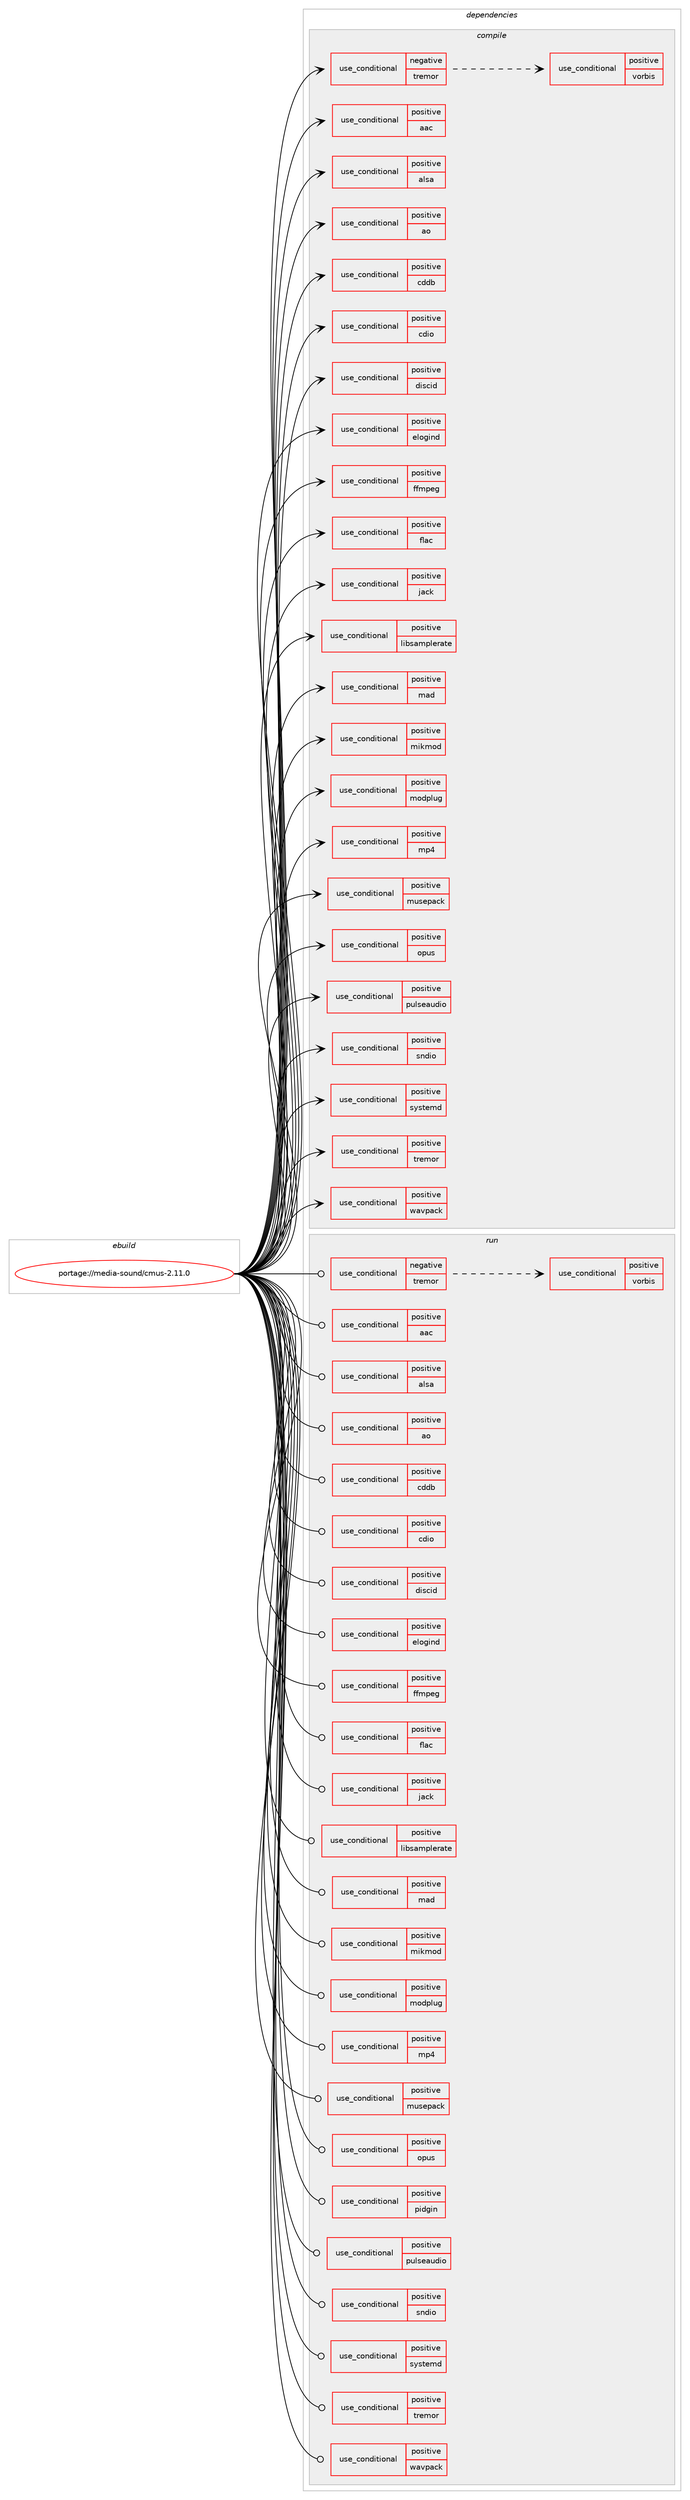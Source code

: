 digraph prolog {

# *************
# Graph options
# *************

newrank=true;
concentrate=true;
compound=true;
graph [rankdir=LR,fontname=Helvetica,fontsize=10,ranksep=1.5];#, ranksep=2.5, nodesep=0.2];
edge  [arrowhead=vee];
node  [fontname=Helvetica,fontsize=10];

# **********
# The ebuild
# **********

subgraph cluster_leftcol {
color=gray;
rank=same;
label=<<i>ebuild</i>>;
id [label="portage://media-sound/cmus-2.11.0", color=red, width=4, href="../media-sound/cmus-2.11.0.svg"];
}

# ****************
# The dependencies
# ****************

subgraph cluster_midcol {
color=gray;
label=<<i>dependencies</i>>;
subgraph cluster_compile {
fillcolor="#eeeeee";
style=filled;
label=<<i>compile</i>>;
subgraph cond77526 {
dependency162430 [label=<<TABLE BORDER="0" CELLBORDER="1" CELLSPACING="0" CELLPADDING="4"><TR><TD ROWSPAN="3" CELLPADDING="10">use_conditional</TD></TR><TR><TD>negative</TD></TR><TR><TD>tremor</TD></TR></TABLE>>, shape=none, color=red];
subgraph cond77527 {
dependency162431 [label=<<TABLE BORDER="0" CELLBORDER="1" CELLSPACING="0" CELLPADDING="4"><TR><TD ROWSPAN="3" CELLPADDING="10">use_conditional</TD></TR><TR><TD>positive</TD></TR><TR><TD>vorbis</TD></TR></TABLE>>, shape=none, color=red];
# *** BEGIN UNKNOWN DEPENDENCY TYPE (TODO) ***
# dependency162431 -> package_dependency(portage://media-sound/cmus-2.11.0,install,no,media-libs,libvorbis,none,[,,],[],[])
# *** END UNKNOWN DEPENDENCY TYPE (TODO) ***

}
dependency162430:e -> dependency162431:w [weight=20,style="dashed",arrowhead="vee"];
}
id:e -> dependency162430:w [weight=20,style="solid",arrowhead="vee"];
subgraph cond77528 {
dependency162432 [label=<<TABLE BORDER="0" CELLBORDER="1" CELLSPACING="0" CELLPADDING="4"><TR><TD ROWSPAN="3" CELLPADDING="10">use_conditional</TD></TR><TR><TD>positive</TD></TR><TR><TD>aac</TD></TR></TABLE>>, shape=none, color=red];
# *** BEGIN UNKNOWN DEPENDENCY TYPE (TODO) ***
# dependency162432 -> package_dependency(portage://media-sound/cmus-2.11.0,install,no,media-libs,faad2,none,[,,],[],[])
# *** END UNKNOWN DEPENDENCY TYPE (TODO) ***

}
id:e -> dependency162432:w [weight=20,style="solid",arrowhead="vee"];
subgraph cond77529 {
dependency162433 [label=<<TABLE BORDER="0" CELLBORDER="1" CELLSPACING="0" CELLPADDING="4"><TR><TD ROWSPAN="3" CELLPADDING="10">use_conditional</TD></TR><TR><TD>positive</TD></TR><TR><TD>alsa</TD></TR></TABLE>>, shape=none, color=red];
# *** BEGIN UNKNOWN DEPENDENCY TYPE (TODO) ***
# dependency162433 -> package_dependency(portage://media-sound/cmus-2.11.0,install,no,media-libs,alsa-lib,none,[,,],[],[])
# *** END UNKNOWN DEPENDENCY TYPE (TODO) ***

}
id:e -> dependency162433:w [weight=20,style="solid",arrowhead="vee"];
subgraph cond77530 {
dependency162434 [label=<<TABLE BORDER="0" CELLBORDER="1" CELLSPACING="0" CELLPADDING="4"><TR><TD ROWSPAN="3" CELLPADDING="10">use_conditional</TD></TR><TR><TD>positive</TD></TR><TR><TD>ao</TD></TR></TABLE>>, shape=none, color=red];
# *** BEGIN UNKNOWN DEPENDENCY TYPE (TODO) ***
# dependency162434 -> package_dependency(portage://media-sound/cmus-2.11.0,install,no,media-libs,libao,none,[,,],[],[])
# *** END UNKNOWN DEPENDENCY TYPE (TODO) ***

}
id:e -> dependency162434:w [weight=20,style="solid",arrowhead="vee"];
subgraph cond77531 {
dependency162435 [label=<<TABLE BORDER="0" CELLBORDER="1" CELLSPACING="0" CELLPADDING="4"><TR><TD ROWSPAN="3" CELLPADDING="10">use_conditional</TD></TR><TR><TD>positive</TD></TR><TR><TD>cddb</TD></TR></TABLE>>, shape=none, color=red];
# *** BEGIN UNKNOWN DEPENDENCY TYPE (TODO) ***
# dependency162435 -> package_dependency(portage://media-sound/cmus-2.11.0,install,no,media-libs,libcddb,none,[,,],[],[])
# *** END UNKNOWN DEPENDENCY TYPE (TODO) ***

}
id:e -> dependency162435:w [weight=20,style="solid",arrowhead="vee"];
subgraph cond77532 {
dependency162436 [label=<<TABLE BORDER="0" CELLBORDER="1" CELLSPACING="0" CELLPADDING="4"><TR><TD ROWSPAN="3" CELLPADDING="10">use_conditional</TD></TR><TR><TD>positive</TD></TR><TR><TD>cdio</TD></TR></TABLE>>, shape=none, color=red];
# *** BEGIN UNKNOWN DEPENDENCY TYPE (TODO) ***
# dependency162436 -> package_dependency(portage://media-sound/cmus-2.11.0,install,no,dev-libs,libcdio-paranoia,none,[,,],[],[])
# *** END UNKNOWN DEPENDENCY TYPE (TODO) ***

}
id:e -> dependency162436:w [weight=20,style="solid",arrowhead="vee"];
subgraph cond77533 {
dependency162437 [label=<<TABLE BORDER="0" CELLBORDER="1" CELLSPACING="0" CELLPADDING="4"><TR><TD ROWSPAN="3" CELLPADDING="10">use_conditional</TD></TR><TR><TD>positive</TD></TR><TR><TD>discid</TD></TR></TABLE>>, shape=none, color=red];
# *** BEGIN UNKNOWN DEPENDENCY TYPE (TODO) ***
# dependency162437 -> package_dependency(portage://media-sound/cmus-2.11.0,install,no,media-libs,libdiscid,none,[,,],[],[])
# *** END UNKNOWN DEPENDENCY TYPE (TODO) ***

}
id:e -> dependency162437:w [weight=20,style="solid",arrowhead="vee"];
subgraph cond77534 {
dependency162438 [label=<<TABLE BORDER="0" CELLBORDER="1" CELLSPACING="0" CELLPADDING="4"><TR><TD ROWSPAN="3" CELLPADDING="10">use_conditional</TD></TR><TR><TD>positive</TD></TR><TR><TD>elogind</TD></TR></TABLE>>, shape=none, color=red];
# *** BEGIN UNKNOWN DEPENDENCY TYPE (TODO) ***
# dependency162438 -> package_dependency(portage://media-sound/cmus-2.11.0,install,no,sys-auth,elogind,none,[,,],[],[])
# *** END UNKNOWN DEPENDENCY TYPE (TODO) ***

}
id:e -> dependency162438:w [weight=20,style="solid",arrowhead="vee"];
subgraph cond77535 {
dependency162439 [label=<<TABLE BORDER="0" CELLBORDER="1" CELLSPACING="0" CELLPADDING="4"><TR><TD ROWSPAN="3" CELLPADDING="10">use_conditional</TD></TR><TR><TD>positive</TD></TR><TR><TD>ffmpeg</TD></TR></TABLE>>, shape=none, color=red];
# *** BEGIN UNKNOWN DEPENDENCY TYPE (TODO) ***
# dependency162439 -> package_dependency(portage://media-sound/cmus-2.11.0,install,no,media-video,ffmpeg,none,[,,],any_same_slot,[])
# *** END UNKNOWN DEPENDENCY TYPE (TODO) ***

}
id:e -> dependency162439:w [weight=20,style="solid",arrowhead="vee"];
subgraph cond77536 {
dependency162440 [label=<<TABLE BORDER="0" CELLBORDER="1" CELLSPACING="0" CELLPADDING="4"><TR><TD ROWSPAN="3" CELLPADDING="10">use_conditional</TD></TR><TR><TD>positive</TD></TR><TR><TD>flac</TD></TR></TABLE>>, shape=none, color=red];
# *** BEGIN UNKNOWN DEPENDENCY TYPE (TODO) ***
# dependency162440 -> package_dependency(portage://media-sound/cmus-2.11.0,install,no,media-libs,flac,none,[,,],any_same_slot,[])
# *** END UNKNOWN DEPENDENCY TYPE (TODO) ***

}
id:e -> dependency162440:w [weight=20,style="solid",arrowhead="vee"];
subgraph cond77537 {
dependency162441 [label=<<TABLE BORDER="0" CELLBORDER="1" CELLSPACING="0" CELLPADDING="4"><TR><TD ROWSPAN="3" CELLPADDING="10">use_conditional</TD></TR><TR><TD>positive</TD></TR><TR><TD>jack</TD></TR></TABLE>>, shape=none, color=red];
# *** BEGIN UNKNOWN DEPENDENCY TYPE (TODO) ***
# dependency162441 -> package_dependency(portage://media-sound/cmus-2.11.0,install,no,virtual,jack,none,[,,],[],[])
# *** END UNKNOWN DEPENDENCY TYPE (TODO) ***

}
id:e -> dependency162441:w [weight=20,style="solid",arrowhead="vee"];
subgraph cond77538 {
dependency162442 [label=<<TABLE BORDER="0" CELLBORDER="1" CELLSPACING="0" CELLPADDING="4"><TR><TD ROWSPAN="3" CELLPADDING="10">use_conditional</TD></TR><TR><TD>positive</TD></TR><TR><TD>libsamplerate</TD></TR></TABLE>>, shape=none, color=red];
# *** BEGIN UNKNOWN DEPENDENCY TYPE (TODO) ***
# dependency162442 -> package_dependency(portage://media-sound/cmus-2.11.0,install,no,media-libs,libsamplerate,none,[,,],[],[])
# *** END UNKNOWN DEPENDENCY TYPE (TODO) ***

}
id:e -> dependency162442:w [weight=20,style="solid",arrowhead="vee"];
subgraph cond77539 {
dependency162443 [label=<<TABLE BORDER="0" CELLBORDER="1" CELLSPACING="0" CELLPADDING="4"><TR><TD ROWSPAN="3" CELLPADDING="10">use_conditional</TD></TR><TR><TD>positive</TD></TR><TR><TD>mad</TD></TR></TABLE>>, shape=none, color=red];
# *** BEGIN UNKNOWN DEPENDENCY TYPE (TODO) ***
# dependency162443 -> package_dependency(portage://media-sound/cmus-2.11.0,install,no,media-libs,libmad,none,[,,],[],[])
# *** END UNKNOWN DEPENDENCY TYPE (TODO) ***

}
id:e -> dependency162443:w [weight=20,style="solid",arrowhead="vee"];
subgraph cond77540 {
dependency162444 [label=<<TABLE BORDER="0" CELLBORDER="1" CELLSPACING="0" CELLPADDING="4"><TR><TD ROWSPAN="3" CELLPADDING="10">use_conditional</TD></TR><TR><TD>positive</TD></TR><TR><TD>mikmod</TD></TR></TABLE>>, shape=none, color=red];
# *** BEGIN UNKNOWN DEPENDENCY TYPE (TODO) ***
# dependency162444 -> package_dependency(portage://media-sound/cmus-2.11.0,install,no,media-libs,libmikmod,none,[,,],[slot(0)],[])
# *** END UNKNOWN DEPENDENCY TYPE (TODO) ***

}
id:e -> dependency162444:w [weight=20,style="solid",arrowhead="vee"];
subgraph cond77541 {
dependency162445 [label=<<TABLE BORDER="0" CELLBORDER="1" CELLSPACING="0" CELLPADDING="4"><TR><TD ROWSPAN="3" CELLPADDING="10">use_conditional</TD></TR><TR><TD>positive</TD></TR><TR><TD>modplug</TD></TR></TABLE>>, shape=none, color=red];
# *** BEGIN UNKNOWN DEPENDENCY TYPE (TODO) ***
# dependency162445 -> package_dependency(portage://media-sound/cmus-2.11.0,install,no,media-libs,libmodplug,none,[,,],[],[])
# *** END UNKNOWN DEPENDENCY TYPE (TODO) ***

}
id:e -> dependency162445:w [weight=20,style="solid",arrowhead="vee"];
subgraph cond77542 {
dependency162446 [label=<<TABLE BORDER="0" CELLBORDER="1" CELLSPACING="0" CELLPADDING="4"><TR><TD ROWSPAN="3" CELLPADDING="10">use_conditional</TD></TR><TR><TD>positive</TD></TR><TR><TD>mp4</TD></TR></TABLE>>, shape=none, color=red];
# *** BEGIN UNKNOWN DEPENDENCY TYPE (TODO) ***
# dependency162446 -> package_dependency(portage://media-sound/cmus-2.11.0,install,no,media-libs,libmp4v2,none,[,,],[slot(0)],[])
# *** END UNKNOWN DEPENDENCY TYPE (TODO) ***

}
id:e -> dependency162446:w [weight=20,style="solid",arrowhead="vee"];
subgraph cond77543 {
dependency162447 [label=<<TABLE BORDER="0" CELLBORDER="1" CELLSPACING="0" CELLPADDING="4"><TR><TD ROWSPAN="3" CELLPADDING="10">use_conditional</TD></TR><TR><TD>positive</TD></TR><TR><TD>musepack</TD></TR></TABLE>>, shape=none, color=red];
# *** BEGIN UNKNOWN DEPENDENCY TYPE (TODO) ***
# dependency162447 -> package_dependency(portage://media-sound/cmus-2.11.0,install,no,media-sound,musepack-tools,none,[,,],[],[])
# *** END UNKNOWN DEPENDENCY TYPE (TODO) ***

}
id:e -> dependency162447:w [weight=20,style="solid",arrowhead="vee"];
subgraph cond77544 {
dependency162448 [label=<<TABLE BORDER="0" CELLBORDER="1" CELLSPACING="0" CELLPADDING="4"><TR><TD ROWSPAN="3" CELLPADDING="10">use_conditional</TD></TR><TR><TD>positive</TD></TR><TR><TD>opus</TD></TR></TABLE>>, shape=none, color=red];
# *** BEGIN UNKNOWN DEPENDENCY TYPE (TODO) ***
# dependency162448 -> package_dependency(portage://media-sound/cmus-2.11.0,install,no,media-libs,opusfile,none,[,,],[],[])
# *** END UNKNOWN DEPENDENCY TYPE (TODO) ***

}
id:e -> dependency162448:w [weight=20,style="solid",arrowhead="vee"];
subgraph cond77545 {
dependency162449 [label=<<TABLE BORDER="0" CELLBORDER="1" CELLSPACING="0" CELLPADDING="4"><TR><TD ROWSPAN="3" CELLPADDING="10">use_conditional</TD></TR><TR><TD>positive</TD></TR><TR><TD>pulseaudio</TD></TR></TABLE>>, shape=none, color=red];
# *** BEGIN UNKNOWN DEPENDENCY TYPE (TODO) ***
# dependency162449 -> package_dependency(portage://media-sound/cmus-2.11.0,install,no,media-libs,libpulse,none,[,,],[],[])
# *** END UNKNOWN DEPENDENCY TYPE (TODO) ***

}
id:e -> dependency162449:w [weight=20,style="solid",arrowhead="vee"];
subgraph cond77546 {
dependency162450 [label=<<TABLE BORDER="0" CELLBORDER="1" CELLSPACING="0" CELLPADDING="4"><TR><TD ROWSPAN="3" CELLPADDING="10">use_conditional</TD></TR><TR><TD>positive</TD></TR><TR><TD>sndio</TD></TR></TABLE>>, shape=none, color=red];
# *** BEGIN UNKNOWN DEPENDENCY TYPE (TODO) ***
# dependency162450 -> package_dependency(portage://media-sound/cmus-2.11.0,install,no,media-sound,sndio,none,[,,],[],[])
# *** END UNKNOWN DEPENDENCY TYPE (TODO) ***

}
id:e -> dependency162450:w [weight=20,style="solid",arrowhead="vee"];
subgraph cond77547 {
dependency162451 [label=<<TABLE BORDER="0" CELLBORDER="1" CELLSPACING="0" CELLPADDING="4"><TR><TD ROWSPAN="3" CELLPADDING="10">use_conditional</TD></TR><TR><TD>positive</TD></TR><TR><TD>systemd</TD></TR></TABLE>>, shape=none, color=red];
# *** BEGIN UNKNOWN DEPENDENCY TYPE (TODO) ***
# dependency162451 -> package_dependency(portage://media-sound/cmus-2.11.0,install,no,sys-apps,systemd,none,[,,],[],[])
# *** END UNKNOWN DEPENDENCY TYPE (TODO) ***

}
id:e -> dependency162451:w [weight=20,style="solid",arrowhead="vee"];
subgraph cond77548 {
dependency162452 [label=<<TABLE BORDER="0" CELLBORDER="1" CELLSPACING="0" CELLPADDING="4"><TR><TD ROWSPAN="3" CELLPADDING="10">use_conditional</TD></TR><TR><TD>positive</TD></TR><TR><TD>tremor</TD></TR></TABLE>>, shape=none, color=red];
# *** BEGIN UNKNOWN DEPENDENCY TYPE (TODO) ***
# dependency162452 -> package_dependency(portage://media-sound/cmus-2.11.0,install,no,media-libs,tremor,none,[,,],[],[])
# *** END UNKNOWN DEPENDENCY TYPE (TODO) ***

}
id:e -> dependency162452:w [weight=20,style="solid",arrowhead="vee"];
subgraph cond77549 {
dependency162453 [label=<<TABLE BORDER="0" CELLBORDER="1" CELLSPACING="0" CELLPADDING="4"><TR><TD ROWSPAN="3" CELLPADDING="10">use_conditional</TD></TR><TR><TD>positive</TD></TR><TR><TD>wavpack</TD></TR></TABLE>>, shape=none, color=red];
# *** BEGIN UNKNOWN DEPENDENCY TYPE (TODO) ***
# dependency162453 -> package_dependency(portage://media-sound/cmus-2.11.0,install,no,media-sound,wavpack,none,[,,],[],[])
# *** END UNKNOWN DEPENDENCY TYPE (TODO) ***

}
id:e -> dependency162453:w [weight=20,style="solid",arrowhead="vee"];
# *** BEGIN UNKNOWN DEPENDENCY TYPE (TODO) ***
# id -> package_dependency(portage://media-sound/cmus-2.11.0,install,no,sys-libs,ncurses,none,[,,],any_same_slot,[use(optenable(unicode),positive)])
# *** END UNKNOWN DEPENDENCY TYPE (TODO) ***

}
subgraph cluster_compileandrun {
fillcolor="#eeeeee";
style=filled;
label=<<i>compile and run</i>>;
}
subgraph cluster_run {
fillcolor="#eeeeee";
style=filled;
label=<<i>run</i>>;
subgraph cond77550 {
dependency162454 [label=<<TABLE BORDER="0" CELLBORDER="1" CELLSPACING="0" CELLPADDING="4"><TR><TD ROWSPAN="3" CELLPADDING="10">use_conditional</TD></TR><TR><TD>negative</TD></TR><TR><TD>tremor</TD></TR></TABLE>>, shape=none, color=red];
subgraph cond77551 {
dependency162455 [label=<<TABLE BORDER="0" CELLBORDER="1" CELLSPACING="0" CELLPADDING="4"><TR><TD ROWSPAN="3" CELLPADDING="10">use_conditional</TD></TR><TR><TD>positive</TD></TR><TR><TD>vorbis</TD></TR></TABLE>>, shape=none, color=red];
# *** BEGIN UNKNOWN DEPENDENCY TYPE (TODO) ***
# dependency162455 -> package_dependency(portage://media-sound/cmus-2.11.0,run,no,media-libs,libvorbis,none,[,,],[],[])
# *** END UNKNOWN DEPENDENCY TYPE (TODO) ***

}
dependency162454:e -> dependency162455:w [weight=20,style="dashed",arrowhead="vee"];
}
id:e -> dependency162454:w [weight=20,style="solid",arrowhead="odot"];
subgraph cond77552 {
dependency162456 [label=<<TABLE BORDER="0" CELLBORDER="1" CELLSPACING="0" CELLPADDING="4"><TR><TD ROWSPAN="3" CELLPADDING="10">use_conditional</TD></TR><TR><TD>positive</TD></TR><TR><TD>aac</TD></TR></TABLE>>, shape=none, color=red];
# *** BEGIN UNKNOWN DEPENDENCY TYPE (TODO) ***
# dependency162456 -> package_dependency(portage://media-sound/cmus-2.11.0,run,no,media-libs,faad2,none,[,,],[],[])
# *** END UNKNOWN DEPENDENCY TYPE (TODO) ***

}
id:e -> dependency162456:w [weight=20,style="solid",arrowhead="odot"];
subgraph cond77553 {
dependency162457 [label=<<TABLE BORDER="0" CELLBORDER="1" CELLSPACING="0" CELLPADDING="4"><TR><TD ROWSPAN="3" CELLPADDING="10">use_conditional</TD></TR><TR><TD>positive</TD></TR><TR><TD>alsa</TD></TR></TABLE>>, shape=none, color=red];
# *** BEGIN UNKNOWN DEPENDENCY TYPE (TODO) ***
# dependency162457 -> package_dependency(portage://media-sound/cmus-2.11.0,run,no,media-libs,alsa-lib,none,[,,],[],[])
# *** END UNKNOWN DEPENDENCY TYPE (TODO) ***

}
id:e -> dependency162457:w [weight=20,style="solid",arrowhead="odot"];
subgraph cond77554 {
dependency162458 [label=<<TABLE BORDER="0" CELLBORDER="1" CELLSPACING="0" CELLPADDING="4"><TR><TD ROWSPAN="3" CELLPADDING="10">use_conditional</TD></TR><TR><TD>positive</TD></TR><TR><TD>ao</TD></TR></TABLE>>, shape=none, color=red];
# *** BEGIN UNKNOWN DEPENDENCY TYPE (TODO) ***
# dependency162458 -> package_dependency(portage://media-sound/cmus-2.11.0,run,no,media-libs,libao,none,[,,],[],[])
# *** END UNKNOWN DEPENDENCY TYPE (TODO) ***

}
id:e -> dependency162458:w [weight=20,style="solid",arrowhead="odot"];
subgraph cond77555 {
dependency162459 [label=<<TABLE BORDER="0" CELLBORDER="1" CELLSPACING="0" CELLPADDING="4"><TR><TD ROWSPAN="3" CELLPADDING="10">use_conditional</TD></TR><TR><TD>positive</TD></TR><TR><TD>cddb</TD></TR></TABLE>>, shape=none, color=red];
# *** BEGIN UNKNOWN DEPENDENCY TYPE (TODO) ***
# dependency162459 -> package_dependency(portage://media-sound/cmus-2.11.0,run,no,media-libs,libcddb,none,[,,],[],[])
# *** END UNKNOWN DEPENDENCY TYPE (TODO) ***

}
id:e -> dependency162459:w [weight=20,style="solid",arrowhead="odot"];
subgraph cond77556 {
dependency162460 [label=<<TABLE BORDER="0" CELLBORDER="1" CELLSPACING="0" CELLPADDING="4"><TR><TD ROWSPAN="3" CELLPADDING="10">use_conditional</TD></TR><TR><TD>positive</TD></TR><TR><TD>cdio</TD></TR></TABLE>>, shape=none, color=red];
# *** BEGIN UNKNOWN DEPENDENCY TYPE (TODO) ***
# dependency162460 -> package_dependency(portage://media-sound/cmus-2.11.0,run,no,dev-libs,libcdio-paranoia,none,[,,],[],[])
# *** END UNKNOWN DEPENDENCY TYPE (TODO) ***

}
id:e -> dependency162460:w [weight=20,style="solid",arrowhead="odot"];
subgraph cond77557 {
dependency162461 [label=<<TABLE BORDER="0" CELLBORDER="1" CELLSPACING="0" CELLPADDING="4"><TR><TD ROWSPAN="3" CELLPADDING="10">use_conditional</TD></TR><TR><TD>positive</TD></TR><TR><TD>discid</TD></TR></TABLE>>, shape=none, color=red];
# *** BEGIN UNKNOWN DEPENDENCY TYPE (TODO) ***
# dependency162461 -> package_dependency(portage://media-sound/cmus-2.11.0,run,no,media-libs,libdiscid,none,[,,],[],[])
# *** END UNKNOWN DEPENDENCY TYPE (TODO) ***

}
id:e -> dependency162461:w [weight=20,style="solid",arrowhead="odot"];
subgraph cond77558 {
dependency162462 [label=<<TABLE BORDER="0" CELLBORDER="1" CELLSPACING="0" CELLPADDING="4"><TR><TD ROWSPAN="3" CELLPADDING="10">use_conditional</TD></TR><TR><TD>positive</TD></TR><TR><TD>elogind</TD></TR></TABLE>>, shape=none, color=red];
# *** BEGIN UNKNOWN DEPENDENCY TYPE (TODO) ***
# dependency162462 -> package_dependency(portage://media-sound/cmus-2.11.0,run,no,sys-auth,elogind,none,[,,],[],[])
# *** END UNKNOWN DEPENDENCY TYPE (TODO) ***

}
id:e -> dependency162462:w [weight=20,style="solid",arrowhead="odot"];
subgraph cond77559 {
dependency162463 [label=<<TABLE BORDER="0" CELLBORDER="1" CELLSPACING="0" CELLPADDING="4"><TR><TD ROWSPAN="3" CELLPADDING="10">use_conditional</TD></TR><TR><TD>positive</TD></TR><TR><TD>ffmpeg</TD></TR></TABLE>>, shape=none, color=red];
# *** BEGIN UNKNOWN DEPENDENCY TYPE (TODO) ***
# dependency162463 -> package_dependency(portage://media-sound/cmus-2.11.0,run,no,media-video,ffmpeg,none,[,,],any_same_slot,[])
# *** END UNKNOWN DEPENDENCY TYPE (TODO) ***

}
id:e -> dependency162463:w [weight=20,style="solid",arrowhead="odot"];
subgraph cond77560 {
dependency162464 [label=<<TABLE BORDER="0" CELLBORDER="1" CELLSPACING="0" CELLPADDING="4"><TR><TD ROWSPAN="3" CELLPADDING="10">use_conditional</TD></TR><TR><TD>positive</TD></TR><TR><TD>flac</TD></TR></TABLE>>, shape=none, color=red];
# *** BEGIN UNKNOWN DEPENDENCY TYPE (TODO) ***
# dependency162464 -> package_dependency(portage://media-sound/cmus-2.11.0,run,no,media-libs,flac,none,[,,],any_same_slot,[])
# *** END UNKNOWN DEPENDENCY TYPE (TODO) ***

}
id:e -> dependency162464:w [weight=20,style="solid",arrowhead="odot"];
subgraph cond77561 {
dependency162465 [label=<<TABLE BORDER="0" CELLBORDER="1" CELLSPACING="0" CELLPADDING="4"><TR><TD ROWSPAN="3" CELLPADDING="10">use_conditional</TD></TR><TR><TD>positive</TD></TR><TR><TD>jack</TD></TR></TABLE>>, shape=none, color=red];
# *** BEGIN UNKNOWN DEPENDENCY TYPE (TODO) ***
# dependency162465 -> package_dependency(portage://media-sound/cmus-2.11.0,run,no,virtual,jack,none,[,,],[],[])
# *** END UNKNOWN DEPENDENCY TYPE (TODO) ***

}
id:e -> dependency162465:w [weight=20,style="solid",arrowhead="odot"];
subgraph cond77562 {
dependency162466 [label=<<TABLE BORDER="0" CELLBORDER="1" CELLSPACING="0" CELLPADDING="4"><TR><TD ROWSPAN="3" CELLPADDING="10">use_conditional</TD></TR><TR><TD>positive</TD></TR><TR><TD>libsamplerate</TD></TR></TABLE>>, shape=none, color=red];
# *** BEGIN UNKNOWN DEPENDENCY TYPE (TODO) ***
# dependency162466 -> package_dependency(portage://media-sound/cmus-2.11.0,run,no,media-libs,libsamplerate,none,[,,],[],[])
# *** END UNKNOWN DEPENDENCY TYPE (TODO) ***

}
id:e -> dependency162466:w [weight=20,style="solid",arrowhead="odot"];
subgraph cond77563 {
dependency162467 [label=<<TABLE BORDER="0" CELLBORDER="1" CELLSPACING="0" CELLPADDING="4"><TR><TD ROWSPAN="3" CELLPADDING="10">use_conditional</TD></TR><TR><TD>positive</TD></TR><TR><TD>mad</TD></TR></TABLE>>, shape=none, color=red];
# *** BEGIN UNKNOWN DEPENDENCY TYPE (TODO) ***
# dependency162467 -> package_dependency(portage://media-sound/cmus-2.11.0,run,no,media-libs,libmad,none,[,,],[],[])
# *** END UNKNOWN DEPENDENCY TYPE (TODO) ***

}
id:e -> dependency162467:w [weight=20,style="solid",arrowhead="odot"];
subgraph cond77564 {
dependency162468 [label=<<TABLE BORDER="0" CELLBORDER="1" CELLSPACING="0" CELLPADDING="4"><TR><TD ROWSPAN="3" CELLPADDING="10">use_conditional</TD></TR><TR><TD>positive</TD></TR><TR><TD>mikmod</TD></TR></TABLE>>, shape=none, color=red];
# *** BEGIN UNKNOWN DEPENDENCY TYPE (TODO) ***
# dependency162468 -> package_dependency(portage://media-sound/cmus-2.11.0,run,no,media-libs,libmikmod,none,[,,],[slot(0)],[])
# *** END UNKNOWN DEPENDENCY TYPE (TODO) ***

}
id:e -> dependency162468:w [weight=20,style="solid",arrowhead="odot"];
subgraph cond77565 {
dependency162469 [label=<<TABLE BORDER="0" CELLBORDER="1" CELLSPACING="0" CELLPADDING="4"><TR><TD ROWSPAN="3" CELLPADDING="10">use_conditional</TD></TR><TR><TD>positive</TD></TR><TR><TD>modplug</TD></TR></TABLE>>, shape=none, color=red];
# *** BEGIN UNKNOWN DEPENDENCY TYPE (TODO) ***
# dependency162469 -> package_dependency(portage://media-sound/cmus-2.11.0,run,no,media-libs,libmodplug,none,[,,],[],[])
# *** END UNKNOWN DEPENDENCY TYPE (TODO) ***

}
id:e -> dependency162469:w [weight=20,style="solid",arrowhead="odot"];
subgraph cond77566 {
dependency162470 [label=<<TABLE BORDER="0" CELLBORDER="1" CELLSPACING="0" CELLPADDING="4"><TR><TD ROWSPAN="3" CELLPADDING="10">use_conditional</TD></TR><TR><TD>positive</TD></TR><TR><TD>mp4</TD></TR></TABLE>>, shape=none, color=red];
# *** BEGIN UNKNOWN DEPENDENCY TYPE (TODO) ***
# dependency162470 -> package_dependency(portage://media-sound/cmus-2.11.0,run,no,media-libs,libmp4v2,none,[,,],[slot(0)],[])
# *** END UNKNOWN DEPENDENCY TYPE (TODO) ***

}
id:e -> dependency162470:w [weight=20,style="solid",arrowhead="odot"];
subgraph cond77567 {
dependency162471 [label=<<TABLE BORDER="0" CELLBORDER="1" CELLSPACING="0" CELLPADDING="4"><TR><TD ROWSPAN="3" CELLPADDING="10">use_conditional</TD></TR><TR><TD>positive</TD></TR><TR><TD>musepack</TD></TR></TABLE>>, shape=none, color=red];
# *** BEGIN UNKNOWN DEPENDENCY TYPE (TODO) ***
# dependency162471 -> package_dependency(portage://media-sound/cmus-2.11.0,run,no,media-sound,musepack-tools,none,[,,],[],[])
# *** END UNKNOWN DEPENDENCY TYPE (TODO) ***

}
id:e -> dependency162471:w [weight=20,style="solid",arrowhead="odot"];
subgraph cond77568 {
dependency162472 [label=<<TABLE BORDER="0" CELLBORDER="1" CELLSPACING="0" CELLPADDING="4"><TR><TD ROWSPAN="3" CELLPADDING="10">use_conditional</TD></TR><TR><TD>positive</TD></TR><TR><TD>opus</TD></TR></TABLE>>, shape=none, color=red];
# *** BEGIN UNKNOWN DEPENDENCY TYPE (TODO) ***
# dependency162472 -> package_dependency(portage://media-sound/cmus-2.11.0,run,no,media-libs,opusfile,none,[,,],[],[])
# *** END UNKNOWN DEPENDENCY TYPE (TODO) ***

}
id:e -> dependency162472:w [weight=20,style="solid",arrowhead="odot"];
subgraph cond77569 {
dependency162473 [label=<<TABLE BORDER="0" CELLBORDER="1" CELLSPACING="0" CELLPADDING="4"><TR><TD ROWSPAN="3" CELLPADDING="10">use_conditional</TD></TR><TR><TD>positive</TD></TR><TR><TD>pidgin</TD></TR></TABLE>>, shape=none, color=red];
# *** BEGIN UNKNOWN DEPENDENCY TYPE (TODO) ***
# dependency162473 -> package_dependency(portage://media-sound/cmus-2.11.0,run,no,dev-python,dbus-python,none,[,,],[],[])
# *** END UNKNOWN DEPENDENCY TYPE (TODO) ***

# *** BEGIN UNKNOWN DEPENDENCY TYPE (TODO) ***
# dependency162473 -> package_dependency(portage://media-sound/cmus-2.11.0,run,no,net-im,pidgin,none,[,,],[],[])
# *** END UNKNOWN DEPENDENCY TYPE (TODO) ***

}
id:e -> dependency162473:w [weight=20,style="solid",arrowhead="odot"];
subgraph cond77570 {
dependency162474 [label=<<TABLE BORDER="0" CELLBORDER="1" CELLSPACING="0" CELLPADDING="4"><TR><TD ROWSPAN="3" CELLPADDING="10">use_conditional</TD></TR><TR><TD>positive</TD></TR><TR><TD>pulseaudio</TD></TR></TABLE>>, shape=none, color=red];
# *** BEGIN UNKNOWN DEPENDENCY TYPE (TODO) ***
# dependency162474 -> package_dependency(portage://media-sound/cmus-2.11.0,run,no,media-libs,libpulse,none,[,,],[],[])
# *** END UNKNOWN DEPENDENCY TYPE (TODO) ***

}
id:e -> dependency162474:w [weight=20,style="solid",arrowhead="odot"];
subgraph cond77571 {
dependency162475 [label=<<TABLE BORDER="0" CELLBORDER="1" CELLSPACING="0" CELLPADDING="4"><TR><TD ROWSPAN="3" CELLPADDING="10">use_conditional</TD></TR><TR><TD>positive</TD></TR><TR><TD>sndio</TD></TR></TABLE>>, shape=none, color=red];
# *** BEGIN UNKNOWN DEPENDENCY TYPE (TODO) ***
# dependency162475 -> package_dependency(portage://media-sound/cmus-2.11.0,run,no,media-sound,sndio,none,[,,],[],[])
# *** END UNKNOWN DEPENDENCY TYPE (TODO) ***

}
id:e -> dependency162475:w [weight=20,style="solid",arrowhead="odot"];
subgraph cond77572 {
dependency162476 [label=<<TABLE BORDER="0" CELLBORDER="1" CELLSPACING="0" CELLPADDING="4"><TR><TD ROWSPAN="3" CELLPADDING="10">use_conditional</TD></TR><TR><TD>positive</TD></TR><TR><TD>systemd</TD></TR></TABLE>>, shape=none, color=red];
# *** BEGIN UNKNOWN DEPENDENCY TYPE (TODO) ***
# dependency162476 -> package_dependency(portage://media-sound/cmus-2.11.0,run,no,sys-apps,systemd,none,[,,],[],[])
# *** END UNKNOWN DEPENDENCY TYPE (TODO) ***

}
id:e -> dependency162476:w [weight=20,style="solid",arrowhead="odot"];
subgraph cond77573 {
dependency162477 [label=<<TABLE BORDER="0" CELLBORDER="1" CELLSPACING="0" CELLPADDING="4"><TR><TD ROWSPAN="3" CELLPADDING="10">use_conditional</TD></TR><TR><TD>positive</TD></TR><TR><TD>tremor</TD></TR></TABLE>>, shape=none, color=red];
# *** BEGIN UNKNOWN DEPENDENCY TYPE (TODO) ***
# dependency162477 -> package_dependency(portage://media-sound/cmus-2.11.0,run,no,media-libs,tremor,none,[,,],[],[])
# *** END UNKNOWN DEPENDENCY TYPE (TODO) ***

}
id:e -> dependency162477:w [weight=20,style="solid",arrowhead="odot"];
subgraph cond77574 {
dependency162478 [label=<<TABLE BORDER="0" CELLBORDER="1" CELLSPACING="0" CELLPADDING="4"><TR><TD ROWSPAN="3" CELLPADDING="10">use_conditional</TD></TR><TR><TD>positive</TD></TR><TR><TD>wavpack</TD></TR></TABLE>>, shape=none, color=red];
# *** BEGIN UNKNOWN DEPENDENCY TYPE (TODO) ***
# dependency162478 -> package_dependency(portage://media-sound/cmus-2.11.0,run,no,media-sound,wavpack,none,[,,],[],[])
# *** END UNKNOWN DEPENDENCY TYPE (TODO) ***

}
id:e -> dependency162478:w [weight=20,style="solid",arrowhead="odot"];
# *** BEGIN UNKNOWN DEPENDENCY TYPE (TODO) ***
# id -> package_dependency(portage://media-sound/cmus-2.11.0,run,no,sys-libs,ncurses,none,[,,],any_same_slot,[use(optenable(unicode),positive)])
# *** END UNKNOWN DEPENDENCY TYPE (TODO) ***

}
}

# **************
# The candidates
# **************

subgraph cluster_choices {
rank=same;
color=gray;
label=<<i>candidates</i>>;

}

}
